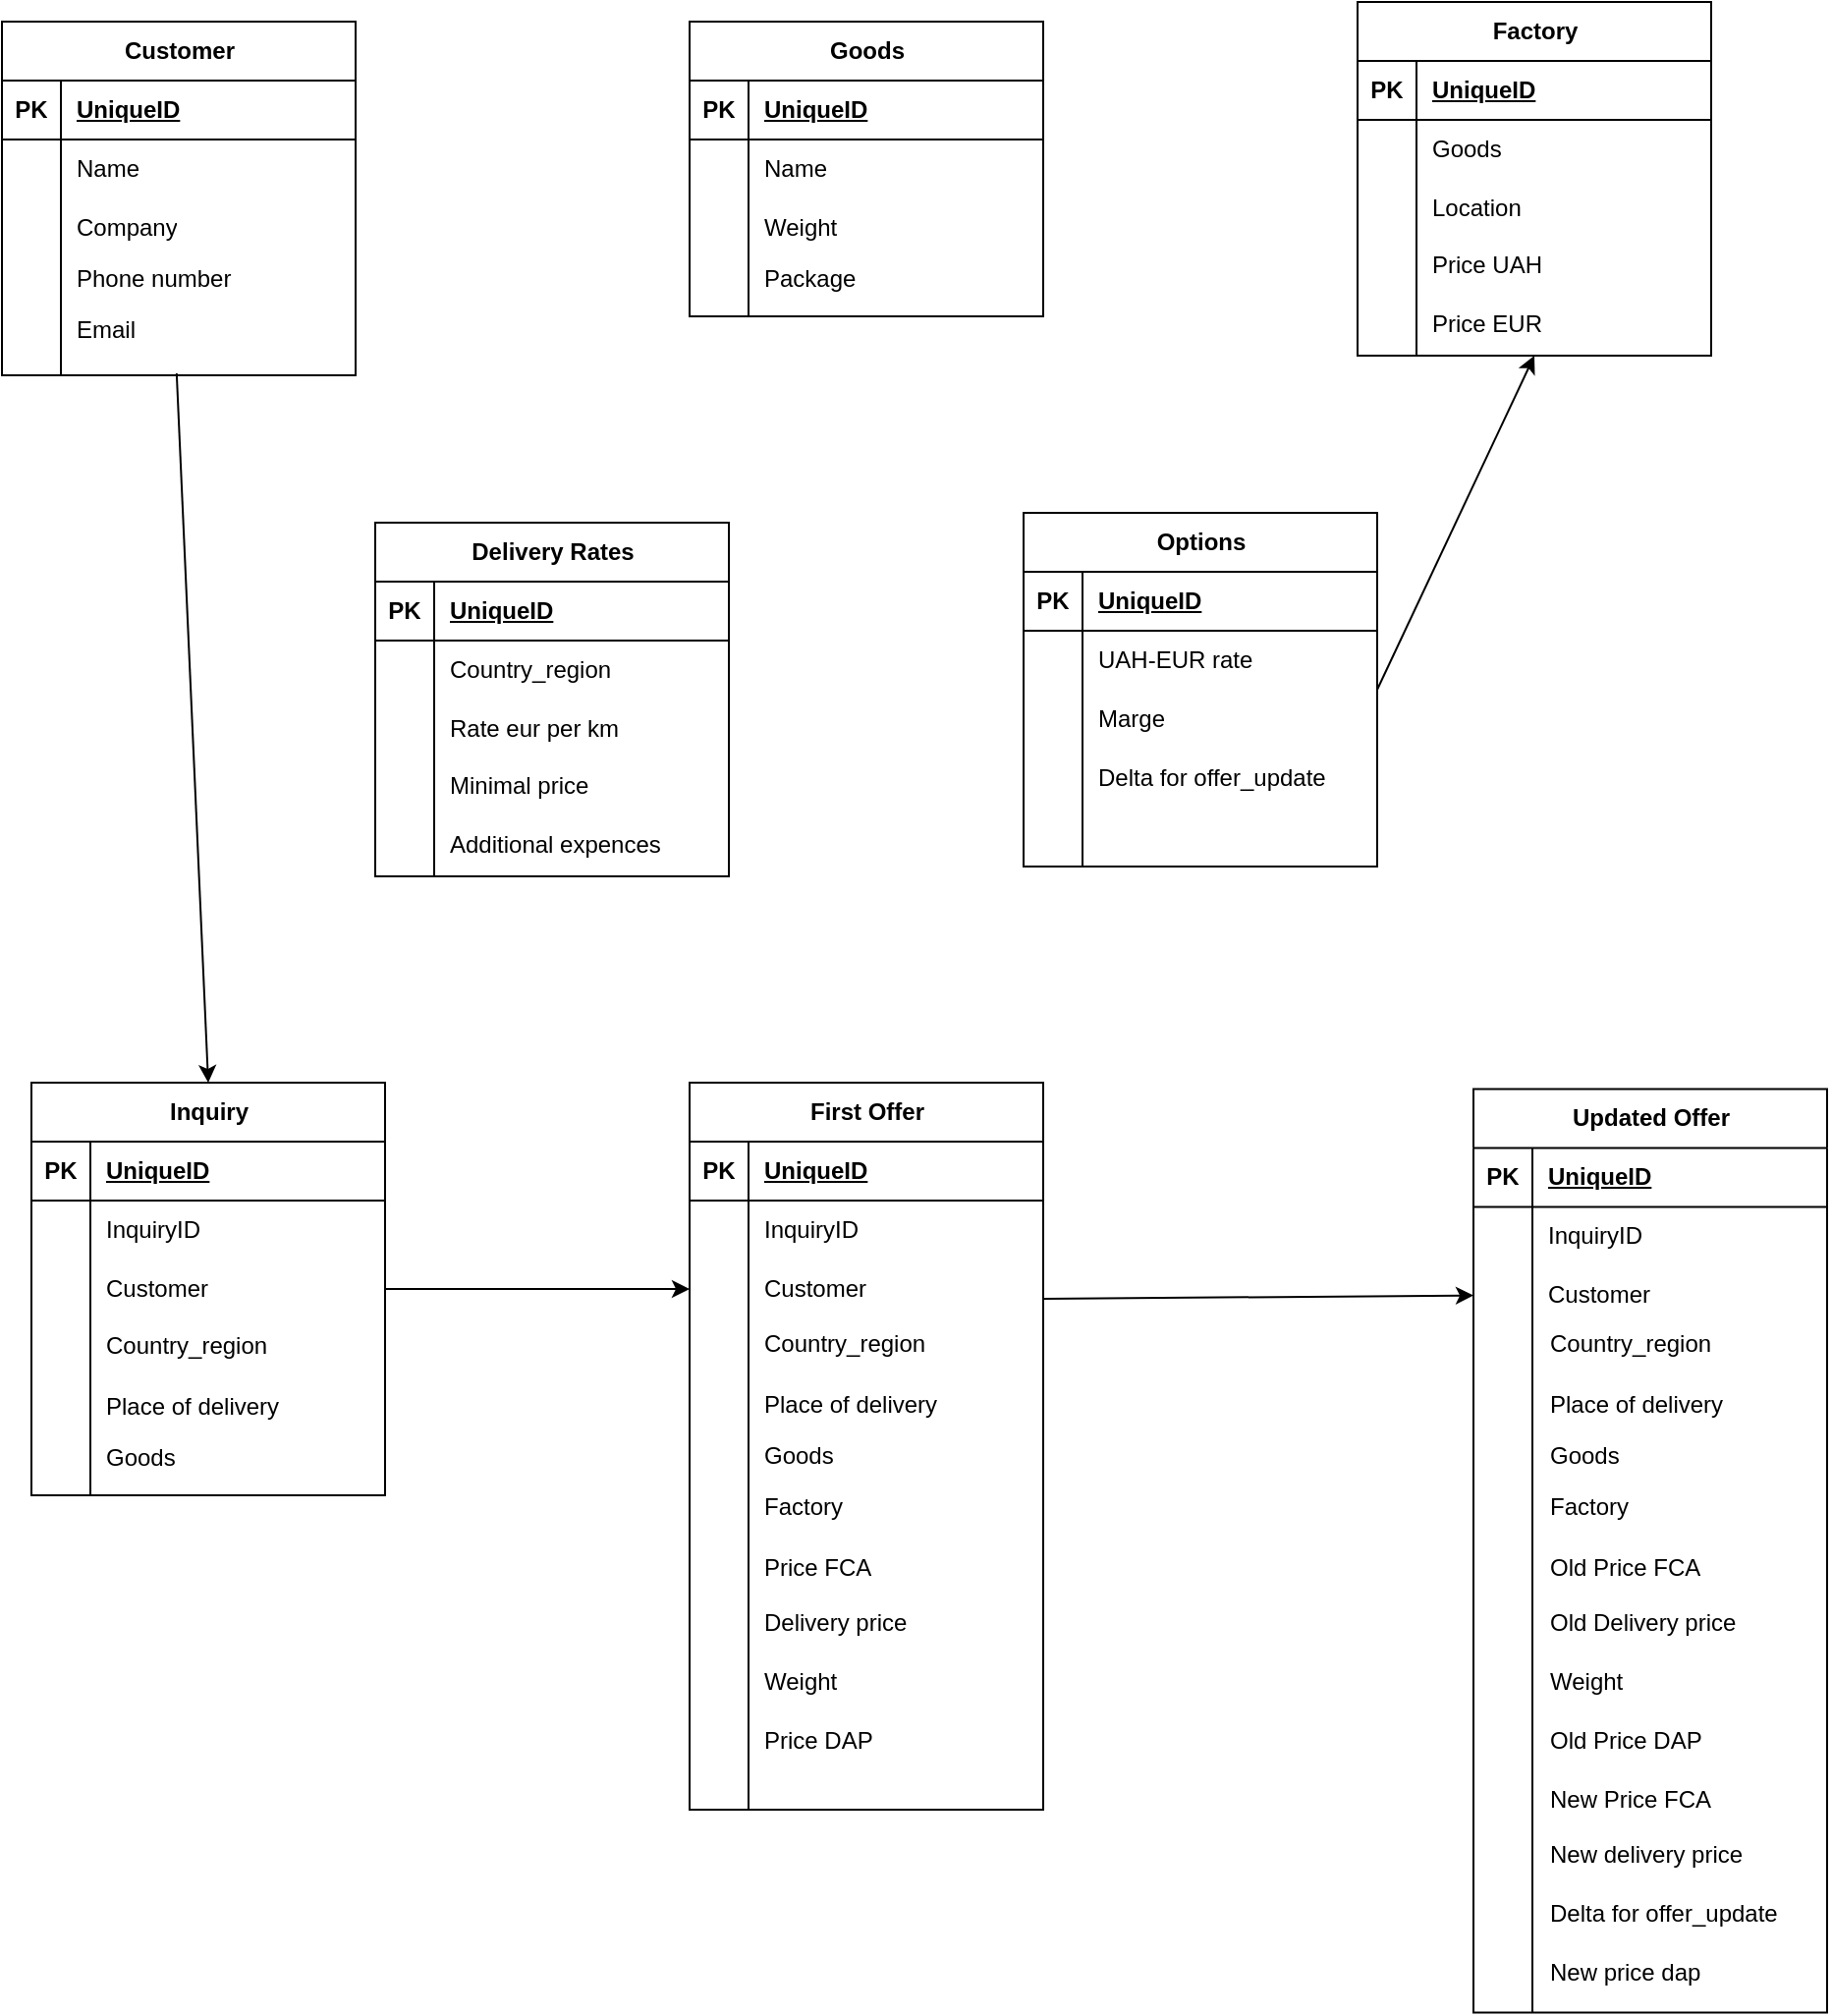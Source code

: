 <mxfile version="21.6.8" type="github">
  <diagram name="Страница — 1" id="VhEmYMvPJBQj8ZDaFz3N">
    <mxGraphModel dx="1434" dy="702" grid="1" gridSize="10" guides="1" tooltips="1" connect="1" arrows="1" fold="1" page="1" pageScale="1" pageWidth="1100" pageHeight="850" math="0" shadow="0">
      <root>
        <mxCell id="0" />
        <mxCell id="1" parent="0" />
        <mxCell id="EhdUJhu3_gVcrt-tqMVD-132" value="" style="group" vertex="1" connectable="0" parent="1">
          <mxGeometry x="750" y="60" width="180" height="180" as="geometry" />
        </mxCell>
        <mxCell id="EhdUJhu3_gVcrt-tqMVD-85" value="Factory" style="shape=table;startSize=30;container=1;collapsible=1;childLayout=tableLayout;fixedRows=1;rowLines=0;fontStyle=1;align=center;resizeLast=1;html=1;" vertex="1" parent="EhdUJhu3_gVcrt-tqMVD-132">
          <mxGeometry width="180" height="180" as="geometry" />
        </mxCell>
        <mxCell id="EhdUJhu3_gVcrt-tqMVD-86" value="" style="shape=tableRow;horizontal=0;startSize=0;swimlaneHead=0;swimlaneBody=0;fillColor=none;collapsible=0;dropTarget=0;points=[[0,0.5],[1,0.5]];portConstraint=eastwest;top=0;left=0;right=0;bottom=1;" vertex="1" parent="EhdUJhu3_gVcrt-tqMVD-85">
          <mxGeometry y="30" width="180" height="30" as="geometry" />
        </mxCell>
        <mxCell id="EhdUJhu3_gVcrt-tqMVD-87" value="PK" style="shape=partialRectangle;connectable=0;fillColor=none;top=0;left=0;bottom=0;right=0;fontStyle=1;overflow=hidden;whiteSpace=wrap;html=1;" vertex="1" parent="EhdUJhu3_gVcrt-tqMVD-86">
          <mxGeometry width="30" height="30" as="geometry">
            <mxRectangle width="30" height="30" as="alternateBounds" />
          </mxGeometry>
        </mxCell>
        <mxCell id="EhdUJhu3_gVcrt-tqMVD-88" value="UniqueID" style="shape=partialRectangle;connectable=0;fillColor=none;top=0;left=0;bottom=0;right=0;align=left;spacingLeft=6;fontStyle=5;overflow=hidden;whiteSpace=wrap;html=1;" vertex="1" parent="EhdUJhu3_gVcrt-tqMVD-86">
          <mxGeometry x="30" width="150" height="30" as="geometry">
            <mxRectangle width="150" height="30" as="alternateBounds" />
          </mxGeometry>
        </mxCell>
        <mxCell id="EhdUJhu3_gVcrt-tqMVD-89" value="" style="shape=tableRow;horizontal=0;startSize=0;swimlaneHead=0;swimlaneBody=0;fillColor=none;collapsible=0;dropTarget=0;points=[[0,0.5],[1,0.5]];portConstraint=eastwest;top=0;left=0;right=0;bottom=0;" vertex="1" parent="EhdUJhu3_gVcrt-tqMVD-85">
          <mxGeometry y="60" width="180" height="30" as="geometry" />
        </mxCell>
        <mxCell id="EhdUJhu3_gVcrt-tqMVD-90" value="" style="shape=partialRectangle;connectable=0;fillColor=none;top=0;left=0;bottom=0;right=0;editable=1;overflow=hidden;whiteSpace=wrap;html=1;" vertex="1" parent="EhdUJhu3_gVcrt-tqMVD-89">
          <mxGeometry width="30" height="30" as="geometry">
            <mxRectangle width="30" height="30" as="alternateBounds" />
          </mxGeometry>
        </mxCell>
        <mxCell id="EhdUJhu3_gVcrt-tqMVD-91" value="&lt;div&gt;Goods&lt;/div&gt;" style="shape=partialRectangle;connectable=0;fillColor=none;top=0;left=0;bottom=0;right=0;align=left;spacingLeft=6;overflow=hidden;whiteSpace=wrap;html=1;" vertex="1" parent="EhdUJhu3_gVcrt-tqMVD-89">
          <mxGeometry x="30" width="150" height="30" as="geometry">
            <mxRectangle width="150" height="30" as="alternateBounds" />
          </mxGeometry>
        </mxCell>
        <mxCell id="EhdUJhu3_gVcrt-tqMVD-92" value="" style="shape=tableRow;horizontal=0;startSize=0;swimlaneHead=0;swimlaneBody=0;fillColor=none;collapsible=0;dropTarget=0;points=[[0,0.5],[1,0.5]];portConstraint=eastwest;top=0;left=0;right=0;bottom=0;" vertex="1" parent="EhdUJhu3_gVcrt-tqMVD-85">
          <mxGeometry y="90" width="180" height="30" as="geometry" />
        </mxCell>
        <mxCell id="EhdUJhu3_gVcrt-tqMVD-93" value="" style="shape=partialRectangle;connectable=0;fillColor=none;top=0;left=0;bottom=0;right=0;editable=1;overflow=hidden;whiteSpace=wrap;html=1;" vertex="1" parent="EhdUJhu3_gVcrt-tqMVD-92">
          <mxGeometry width="30" height="30" as="geometry">
            <mxRectangle width="30" height="30" as="alternateBounds" />
          </mxGeometry>
        </mxCell>
        <mxCell id="EhdUJhu3_gVcrt-tqMVD-94" value="Location" style="shape=partialRectangle;connectable=0;fillColor=none;top=0;left=0;bottom=0;right=0;align=left;spacingLeft=6;overflow=hidden;whiteSpace=wrap;html=1;" vertex="1" parent="EhdUJhu3_gVcrt-tqMVD-92">
          <mxGeometry x="30" width="150" height="30" as="geometry">
            <mxRectangle width="150" height="30" as="alternateBounds" />
          </mxGeometry>
        </mxCell>
        <mxCell id="EhdUJhu3_gVcrt-tqMVD-95" value="" style="shape=tableRow;horizontal=0;startSize=0;swimlaneHead=0;swimlaneBody=0;fillColor=none;collapsible=0;dropTarget=0;points=[[0,0.5],[1,0.5]];portConstraint=eastwest;top=0;left=0;right=0;bottom=0;" vertex="1" parent="EhdUJhu3_gVcrt-tqMVD-85">
          <mxGeometry y="120" width="180" height="60" as="geometry" />
        </mxCell>
        <mxCell id="EhdUJhu3_gVcrt-tqMVD-96" value="" style="shape=partialRectangle;connectable=0;fillColor=none;top=0;left=0;bottom=0;right=0;editable=1;overflow=hidden;whiteSpace=wrap;html=1;" vertex="1" parent="EhdUJhu3_gVcrt-tqMVD-95">
          <mxGeometry width="30" height="60" as="geometry">
            <mxRectangle width="30" height="60" as="alternateBounds" />
          </mxGeometry>
        </mxCell>
        <mxCell id="EhdUJhu3_gVcrt-tqMVD-97" value="" style="shape=partialRectangle;connectable=0;fillColor=none;top=0;left=0;bottom=0;right=0;align=left;spacingLeft=6;overflow=hidden;whiteSpace=wrap;html=1;" vertex="1" parent="EhdUJhu3_gVcrt-tqMVD-95">
          <mxGeometry x="30" width="150" height="60" as="geometry">
            <mxRectangle width="150" height="60" as="alternateBounds" />
          </mxGeometry>
        </mxCell>
        <mxCell id="EhdUJhu3_gVcrt-tqMVD-98" value="Price UAH" style="shape=partialRectangle;connectable=0;fillColor=none;top=0;left=0;bottom=0;right=0;align=left;spacingLeft=6;overflow=hidden;whiteSpace=wrap;html=1;" vertex="1" parent="EhdUJhu3_gVcrt-tqMVD-132">
          <mxGeometry x="30" y="119" width="150" height="30" as="geometry">
            <mxRectangle width="150" height="30" as="alternateBounds" />
          </mxGeometry>
        </mxCell>
        <mxCell id="EhdUJhu3_gVcrt-tqMVD-99" value="Price EUR" style="shape=partialRectangle;connectable=0;fillColor=none;top=0;left=0;bottom=0;right=0;align=left;spacingLeft=6;overflow=hidden;whiteSpace=wrap;html=1;" vertex="1" parent="EhdUJhu3_gVcrt-tqMVD-132">
          <mxGeometry x="30" y="149" width="150" height="30" as="geometry">
            <mxRectangle width="150" height="30" as="alternateBounds" />
          </mxGeometry>
        </mxCell>
        <mxCell id="EhdUJhu3_gVcrt-tqMVD-133" value="" style="group" vertex="1" connectable="0" parent="1">
          <mxGeometry x="570" y="325" width="190" height="180" as="geometry" />
        </mxCell>
        <mxCell id="EhdUJhu3_gVcrt-tqMVD-343" value="" style="group" vertex="1" connectable="0" parent="EhdUJhu3_gVcrt-tqMVD-133">
          <mxGeometry x="10" y="-5" width="180" height="180" as="geometry" />
        </mxCell>
        <mxCell id="EhdUJhu3_gVcrt-tqMVD-259" value="Options" style="shape=table;startSize=30;container=1;collapsible=1;childLayout=tableLayout;fixedRows=1;rowLines=0;fontStyle=1;align=center;resizeLast=1;html=1;" vertex="1" parent="EhdUJhu3_gVcrt-tqMVD-343">
          <mxGeometry width="180" height="180" as="geometry" />
        </mxCell>
        <mxCell id="EhdUJhu3_gVcrt-tqMVD-260" value="" style="shape=tableRow;horizontal=0;startSize=0;swimlaneHead=0;swimlaneBody=0;fillColor=none;collapsible=0;dropTarget=0;points=[[0,0.5],[1,0.5]];portConstraint=eastwest;top=0;left=0;right=0;bottom=1;" vertex="1" parent="EhdUJhu3_gVcrt-tqMVD-259">
          <mxGeometry y="30" width="180" height="30" as="geometry" />
        </mxCell>
        <mxCell id="EhdUJhu3_gVcrt-tqMVD-261" value="PK" style="shape=partialRectangle;connectable=0;fillColor=none;top=0;left=0;bottom=0;right=0;fontStyle=1;overflow=hidden;whiteSpace=wrap;html=1;" vertex="1" parent="EhdUJhu3_gVcrt-tqMVD-260">
          <mxGeometry width="30" height="30" as="geometry">
            <mxRectangle width="30" height="30" as="alternateBounds" />
          </mxGeometry>
        </mxCell>
        <mxCell id="EhdUJhu3_gVcrt-tqMVD-262" value="UniqueID" style="shape=partialRectangle;connectable=0;fillColor=none;top=0;left=0;bottom=0;right=0;align=left;spacingLeft=6;fontStyle=5;overflow=hidden;whiteSpace=wrap;html=1;" vertex="1" parent="EhdUJhu3_gVcrt-tqMVD-260">
          <mxGeometry x="30" width="150" height="30" as="geometry">
            <mxRectangle width="150" height="30" as="alternateBounds" />
          </mxGeometry>
        </mxCell>
        <mxCell id="EhdUJhu3_gVcrt-tqMVD-263" value="" style="shape=tableRow;horizontal=0;startSize=0;swimlaneHead=0;swimlaneBody=0;fillColor=none;collapsible=0;dropTarget=0;points=[[0,0.5],[1,0.5]];portConstraint=eastwest;top=0;left=0;right=0;bottom=0;" vertex="1" parent="EhdUJhu3_gVcrt-tqMVD-259">
          <mxGeometry y="60" width="180" height="30" as="geometry" />
        </mxCell>
        <mxCell id="EhdUJhu3_gVcrt-tqMVD-264" value="" style="shape=partialRectangle;connectable=0;fillColor=none;top=0;left=0;bottom=0;right=0;editable=1;overflow=hidden;whiteSpace=wrap;html=1;" vertex="1" parent="EhdUJhu3_gVcrt-tqMVD-263">
          <mxGeometry width="30" height="30" as="geometry">
            <mxRectangle width="30" height="30" as="alternateBounds" />
          </mxGeometry>
        </mxCell>
        <mxCell id="EhdUJhu3_gVcrt-tqMVD-265" value="&lt;div&gt;UAH-EUR rate&lt;br&gt;&lt;/div&gt;" style="shape=partialRectangle;connectable=0;fillColor=none;top=0;left=0;bottom=0;right=0;align=left;spacingLeft=6;overflow=hidden;whiteSpace=wrap;html=1;" vertex="1" parent="EhdUJhu3_gVcrt-tqMVD-263">
          <mxGeometry x="30" width="150" height="30" as="geometry">
            <mxRectangle width="150" height="30" as="alternateBounds" />
          </mxGeometry>
        </mxCell>
        <mxCell id="EhdUJhu3_gVcrt-tqMVD-266" value="" style="shape=tableRow;horizontal=0;startSize=0;swimlaneHead=0;swimlaneBody=0;fillColor=none;collapsible=0;dropTarget=0;points=[[0,0.5],[1,0.5]];portConstraint=eastwest;top=0;left=0;right=0;bottom=0;" vertex="1" parent="EhdUJhu3_gVcrt-tqMVD-259">
          <mxGeometry y="90" width="180" height="30" as="geometry" />
        </mxCell>
        <mxCell id="EhdUJhu3_gVcrt-tqMVD-267" value="" style="shape=partialRectangle;connectable=0;fillColor=none;top=0;left=0;bottom=0;right=0;editable=1;overflow=hidden;whiteSpace=wrap;html=1;" vertex="1" parent="EhdUJhu3_gVcrt-tqMVD-266">
          <mxGeometry width="30" height="30" as="geometry">
            <mxRectangle width="30" height="30" as="alternateBounds" />
          </mxGeometry>
        </mxCell>
        <mxCell id="EhdUJhu3_gVcrt-tqMVD-268" value="Marge" style="shape=partialRectangle;connectable=0;fillColor=none;top=0;left=0;bottom=0;right=0;align=left;spacingLeft=6;overflow=hidden;whiteSpace=wrap;html=1;" vertex="1" parent="EhdUJhu3_gVcrt-tqMVD-266">
          <mxGeometry x="30" width="150" height="30" as="geometry">
            <mxRectangle width="150" height="30" as="alternateBounds" />
          </mxGeometry>
        </mxCell>
        <mxCell id="EhdUJhu3_gVcrt-tqMVD-269" value="" style="shape=tableRow;horizontal=0;startSize=0;swimlaneHead=0;swimlaneBody=0;fillColor=none;collapsible=0;dropTarget=0;points=[[0,0.5],[1,0.5]];portConstraint=eastwest;top=0;left=0;right=0;bottom=0;" vertex="1" parent="EhdUJhu3_gVcrt-tqMVD-259">
          <mxGeometry y="120" width="180" height="60" as="geometry" />
        </mxCell>
        <mxCell id="EhdUJhu3_gVcrt-tqMVD-270" value="" style="shape=partialRectangle;connectable=0;fillColor=none;top=0;left=0;bottom=0;right=0;editable=1;overflow=hidden;whiteSpace=wrap;html=1;" vertex="1" parent="EhdUJhu3_gVcrt-tqMVD-269">
          <mxGeometry width="30" height="60" as="geometry">
            <mxRectangle width="30" height="60" as="alternateBounds" />
          </mxGeometry>
        </mxCell>
        <mxCell id="EhdUJhu3_gVcrt-tqMVD-271" value="" style="shape=partialRectangle;connectable=0;fillColor=none;top=0;left=0;bottom=0;right=0;align=left;spacingLeft=6;overflow=hidden;whiteSpace=wrap;html=1;" vertex="1" parent="EhdUJhu3_gVcrt-tqMVD-269">
          <mxGeometry x="30" width="150" height="60" as="geometry">
            <mxRectangle width="150" height="60" as="alternateBounds" />
          </mxGeometry>
        </mxCell>
        <mxCell id="EhdUJhu3_gVcrt-tqMVD-272" value="Delta for offer_update" style="shape=partialRectangle;connectable=0;fillColor=none;top=0;left=0;bottom=0;right=0;align=left;spacingLeft=6;overflow=hidden;whiteSpace=wrap;html=1;" vertex="1" parent="EhdUJhu3_gVcrt-tqMVD-343">
          <mxGeometry x="30" y="120" width="150" height="30" as="geometry">
            <mxRectangle width="150" height="30" as="alternateBounds" />
          </mxGeometry>
        </mxCell>
        <mxCell id="EhdUJhu3_gVcrt-tqMVD-134" value="" style="group" vertex="1" connectable="0" parent="1">
          <mxGeometry x="60" y="70" width="180" height="180" as="geometry" />
        </mxCell>
        <mxCell id="EhdUJhu3_gVcrt-tqMVD-5" value="Customer" style="shape=table;startSize=30;container=1;collapsible=1;childLayout=tableLayout;fixedRows=1;rowLines=0;fontStyle=1;align=center;resizeLast=1;html=1;" vertex="1" parent="EhdUJhu3_gVcrt-tqMVD-134">
          <mxGeometry width="180" height="180" as="geometry" />
        </mxCell>
        <mxCell id="EhdUJhu3_gVcrt-tqMVD-6" value="" style="shape=tableRow;horizontal=0;startSize=0;swimlaneHead=0;swimlaneBody=0;fillColor=none;collapsible=0;dropTarget=0;points=[[0,0.5],[1,0.5]];portConstraint=eastwest;top=0;left=0;right=0;bottom=1;" vertex="1" parent="EhdUJhu3_gVcrt-tqMVD-5">
          <mxGeometry y="30" width="180" height="30" as="geometry" />
        </mxCell>
        <mxCell id="EhdUJhu3_gVcrt-tqMVD-7" value="PK" style="shape=partialRectangle;connectable=0;fillColor=none;top=0;left=0;bottom=0;right=0;fontStyle=1;overflow=hidden;whiteSpace=wrap;html=1;" vertex="1" parent="EhdUJhu3_gVcrt-tqMVD-6">
          <mxGeometry width="30" height="30" as="geometry">
            <mxRectangle width="30" height="30" as="alternateBounds" />
          </mxGeometry>
        </mxCell>
        <mxCell id="EhdUJhu3_gVcrt-tqMVD-8" value="UniqueID" style="shape=partialRectangle;connectable=0;fillColor=none;top=0;left=0;bottom=0;right=0;align=left;spacingLeft=6;fontStyle=5;overflow=hidden;whiteSpace=wrap;html=1;" vertex="1" parent="EhdUJhu3_gVcrt-tqMVD-6">
          <mxGeometry x="30" width="150" height="30" as="geometry">
            <mxRectangle width="150" height="30" as="alternateBounds" />
          </mxGeometry>
        </mxCell>
        <mxCell id="EhdUJhu3_gVcrt-tqMVD-9" value="" style="shape=tableRow;horizontal=0;startSize=0;swimlaneHead=0;swimlaneBody=0;fillColor=none;collapsible=0;dropTarget=0;points=[[0,0.5],[1,0.5]];portConstraint=eastwest;top=0;left=0;right=0;bottom=0;" vertex="1" parent="EhdUJhu3_gVcrt-tqMVD-5">
          <mxGeometry y="60" width="180" height="30" as="geometry" />
        </mxCell>
        <mxCell id="EhdUJhu3_gVcrt-tqMVD-10" value="" style="shape=partialRectangle;connectable=0;fillColor=none;top=0;left=0;bottom=0;right=0;editable=1;overflow=hidden;whiteSpace=wrap;html=1;" vertex="1" parent="EhdUJhu3_gVcrt-tqMVD-9">
          <mxGeometry width="30" height="30" as="geometry">
            <mxRectangle width="30" height="30" as="alternateBounds" />
          </mxGeometry>
        </mxCell>
        <mxCell id="EhdUJhu3_gVcrt-tqMVD-11" value="Name" style="shape=partialRectangle;connectable=0;fillColor=none;top=0;left=0;bottom=0;right=0;align=left;spacingLeft=6;overflow=hidden;whiteSpace=wrap;html=1;" vertex="1" parent="EhdUJhu3_gVcrt-tqMVD-9">
          <mxGeometry x="30" width="150" height="30" as="geometry">
            <mxRectangle width="150" height="30" as="alternateBounds" />
          </mxGeometry>
        </mxCell>
        <mxCell id="EhdUJhu3_gVcrt-tqMVD-12" value="" style="shape=tableRow;horizontal=0;startSize=0;swimlaneHead=0;swimlaneBody=0;fillColor=none;collapsible=0;dropTarget=0;points=[[0,0.5],[1,0.5]];portConstraint=eastwest;top=0;left=0;right=0;bottom=0;" vertex="1" parent="EhdUJhu3_gVcrt-tqMVD-5">
          <mxGeometry y="90" width="180" height="30" as="geometry" />
        </mxCell>
        <mxCell id="EhdUJhu3_gVcrt-tqMVD-13" value="" style="shape=partialRectangle;connectable=0;fillColor=none;top=0;left=0;bottom=0;right=0;editable=1;overflow=hidden;whiteSpace=wrap;html=1;" vertex="1" parent="EhdUJhu3_gVcrt-tqMVD-12">
          <mxGeometry width="30" height="30" as="geometry">
            <mxRectangle width="30" height="30" as="alternateBounds" />
          </mxGeometry>
        </mxCell>
        <mxCell id="EhdUJhu3_gVcrt-tqMVD-14" value="&lt;div&gt;Company&lt;/div&gt;" style="shape=partialRectangle;connectable=0;fillColor=none;top=0;left=0;bottom=0;right=0;align=left;spacingLeft=6;overflow=hidden;whiteSpace=wrap;html=1;" vertex="1" parent="EhdUJhu3_gVcrt-tqMVD-12">
          <mxGeometry x="30" width="150" height="30" as="geometry">
            <mxRectangle width="150" height="30" as="alternateBounds" />
          </mxGeometry>
        </mxCell>
        <mxCell id="EhdUJhu3_gVcrt-tqMVD-15" value="" style="shape=tableRow;horizontal=0;startSize=0;swimlaneHead=0;swimlaneBody=0;fillColor=none;collapsible=0;dropTarget=0;points=[[0,0.5],[1,0.5]];portConstraint=eastwest;top=0;left=0;right=0;bottom=0;" vertex="1" parent="EhdUJhu3_gVcrt-tqMVD-5">
          <mxGeometry y="120" width="180" height="60" as="geometry" />
        </mxCell>
        <mxCell id="EhdUJhu3_gVcrt-tqMVD-16" value="" style="shape=partialRectangle;connectable=0;fillColor=none;top=0;left=0;bottom=0;right=0;editable=1;overflow=hidden;whiteSpace=wrap;html=1;" vertex="1" parent="EhdUJhu3_gVcrt-tqMVD-15">
          <mxGeometry width="30" height="60" as="geometry">
            <mxRectangle width="30" height="60" as="alternateBounds" />
          </mxGeometry>
        </mxCell>
        <mxCell id="EhdUJhu3_gVcrt-tqMVD-17" value="" style="shape=partialRectangle;connectable=0;fillColor=none;top=0;left=0;bottom=0;right=0;align=left;spacingLeft=6;overflow=hidden;whiteSpace=wrap;html=1;" vertex="1" parent="EhdUJhu3_gVcrt-tqMVD-15">
          <mxGeometry x="30" width="150" height="60" as="geometry">
            <mxRectangle width="150" height="60" as="alternateBounds" />
          </mxGeometry>
        </mxCell>
        <mxCell id="EhdUJhu3_gVcrt-tqMVD-19" value="Phone number" style="shape=partialRectangle;connectable=0;fillColor=none;top=0;left=0;bottom=0;right=0;align=left;spacingLeft=6;overflow=hidden;whiteSpace=wrap;html=1;" vertex="1" parent="EhdUJhu3_gVcrt-tqMVD-134">
          <mxGeometry x="30" y="116" width="150" height="30" as="geometry">
            <mxRectangle width="150" height="30" as="alternateBounds" />
          </mxGeometry>
        </mxCell>
        <mxCell id="EhdUJhu3_gVcrt-tqMVD-20" value="&lt;div&gt;Email&lt;/div&gt;&lt;div&gt;&lt;br&gt;&lt;/div&gt;" style="shape=partialRectangle;connectable=0;fillColor=none;top=0;left=0;bottom=0;right=0;align=left;spacingLeft=6;overflow=hidden;whiteSpace=wrap;html=1;" vertex="1" parent="EhdUJhu3_gVcrt-tqMVD-134">
          <mxGeometry x="30" y="147" width="150" height="30" as="geometry">
            <mxRectangle width="150" height="30" as="alternateBounds" />
          </mxGeometry>
        </mxCell>
        <mxCell id="EhdUJhu3_gVcrt-tqMVD-139" value="" style="group" vertex="1" connectable="0" parent="1">
          <mxGeometry x="75" y="610" width="180" height="230" as="geometry" />
        </mxCell>
        <mxCell id="EhdUJhu3_gVcrt-tqMVD-156" value="" style="group" vertex="1" connectable="0" parent="EhdUJhu3_gVcrt-tqMVD-139">
          <mxGeometry width="180" height="211" as="geometry" />
        </mxCell>
        <mxCell id="EhdUJhu3_gVcrt-tqMVD-140" value="Inquiry" style="shape=table;startSize=30;container=1;collapsible=1;childLayout=tableLayout;fixedRows=1;rowLines=0;fontStyle=1;align=center;resizeLast=1;html=1;" vertex="1" parent="EhdUJhu3_gVcrt-tqMVD-156">
          <mxGeometry width="180" height="210" as="geometry" />
        </mxCell>
        <mxCell id="EhdUJhu3_gVcrt-tqMVD-141" value="" style="shape=tableRow;horizontal=0;startSize=0;swimlaneHead=0;swimlaneBody=0;fillColor=none;collapsible=0;dropTarget=0;points=[[0,0.5],[1,0.5]];portConstraint=eastwest;top=0;left=0;right=0;bottom=1;" vertex="1" parent="EhdUJhu3_gVcrt-tqMVD-140">
          <mxGeometry y="30" width="180" height="30" as="geometry" />
        </mxCell>
        <mxCell id="EhdUJhu3_gVcrt-tqMVD-142" value="PK" style="shape=partialRectangle;connectable=0;fillColor=none;top=0;left=0;bottom=0;right=0;fontStyle=1;overflow=hidden;whiteSpace=wrap;html=1;" vertex="1" parent="EhdUJhu3_gVcrt-tqMVD-141">
          <mxGeometry width="30" height="30" as="geometry">
            <mxRectangle width="30" height="30" as="alternateBounds" />
          </mxGeometry>
        </mxCell>
        <mxCell id="EhdUJhu3_gVcrt-tqMVD-143" value="UniqueID" style="shape=partialRectangle;connectable=0;fillColor=none;top=0;left=0;bottom=0;right=0;align=left;spacingLeft=6;fontStyle=5;overflow=hidden;whiteSpace=wrap;html=1;" vertex="1" parent="EhdUJhu3_gVcrt-tqMVD-141">
          <mxGeometry x="30" width="150" height="30" as="geometry">
            <mxRectangle width="150" height="30" as="alternateBounds" />
          </mxGeometry>
        </mxCell>
        <mxCell id="EhdUJhu3_gVcrt-tqMVD-144" value="" style="shape=tableRow;horizontal=0;startSize=0;swimlaneHead=0;swimlaneBody=0;fillColor=none;collapsible=0;dropTarget=0;points=[[0,0.5],[1,0.5]];portConstraint=eastwest;top=0;left=0;right=0;bottom=0;" vertex="1" parent="EhdUJhu3_gVcrt-tqMVD-140">
          <mxGeometry y="60" width="180" height="30" as="geometry" />
        </mxCell>
        <mxCell id="EhdUJhu3_gVcrt-tqMVD-145" value="" style="shape=partialRectangle;connectable=0;fillColor=none;top=0;left=0;bottom=0;right=0;editable=1;overflow=hidden;whiteSpace=wrap;html=1;" vertex="1" parent="EhdUJhu3_gVcrt-tqMVD-144">
          <mxGeometry width="30" height="30" as="geometry">
            <mxRectangle width="30" height="30" as="alternateBounds" />
          </mxGeometry>
        </mxCell>
        <mxCell id="EhdUJhu3_gVcrt-tqMVD-146" value="InquiryID" style="shape=partialRectangle;connectable=0;fillColor=none;top=0;left=0;bottom=0;right=0;align=left;spacingLeft=6;overflow=hidden;whiteSpace=wrap;html=1;" vertex="1" parent="EhdUJhu3_gVcrt-tqMVD-144">
          <mxGeometry x="30" width="150" height="30" as="geometry">
            <mxRectangle width="150" height="30" as="alternateBounds" />
          </mxGeometry>
        </mxCell>
        <mxCell id="EhdUJhu3_gVcrt-tqMVD-147" value="" style="shape=tableRow;horizontal=0;startSize=0;swimlaneHead=0;swimlaneBody=0;fillColor=none;collapsible=0;dropTarget=0;points=[[0,0.5],[1,0.5]];portConstraint=eastwest;top=0;left=0;right=0;bottom=0;" vertex="1" parent="EhdUJhu3_gVcrt-tqMVD-140">
          <mxGeometry y="90" width="180" height="30" as="geometry" />
        </mxCell>
        <mxCell id="EhdUJhu3_gVcrt-tqMVD-148" value="" style="shape=partialRectangle;connectable=0;fillColor=none;top=0;left=0;bottom=0;right=0;editable=1;overflow=hidden;whiteSpace=wrap;html=1;" vertex="1" parent="EhdUJhu3_gVcrt-tqMVD-147">
          <mxGeometry width="30" height="30" as="geometry">
            <mxRectangle width="30" height="30" as="alternateBounds" />
          </mxGeometry>
        </mxCell>
        <mxCell id="EhdUJhu3_gVcrt-tqMVD-149" value="Customer" style="shape=partialRectangle;connectable=0;fillColor=none;top=0;left=0;bottom=0;right=0;align=left;spacingLeft=6;overflow=hidden;whiteSpace=wrap;html=1;" vertex="1" parent="EhdUJhu3_gVcrt-tqMVD-147">
          <mxGeometry x="30" width="150" height="30" as="geometry">
            <mxRectangle width="150" height="30" as="alternateBounds" />
          </mxGeometry>
        </mxCell>
        <mxCell id="EhdUJhu3_gVcrt-tqMVD-150" value="" style="shape=tableRow;horizontal=0;startSize=0;swimlaneHead=0;swimlaneBody=0;fillColor=none;collapsible=0;dropTarget=0;points=[[0,0.5],[1,0.5]];portConstraint=eastwest;top=0;left=0;right=0;bottom=0;" vertex="1" parent="EhdUJhu3_gVcrt-tqMVD-140">
          <mxGeometry y="120" width="180" height="90" as="geometry" />
        </mxCell>
        <mxCell id="EhdUJhu3_gVcrt-tqMVD-151" value="" style="shape=partialRectangle;connectable=0;fillColor=none;top=0;left=0;bottom=0;right=0;editable=1;overflow=hidden;whiteSpace=wrap;html=1;" vertex="1" parent="EhdUJhu3_gVcrt-tqMVD-150">
          <mxGeometry width="30" height="90" as="geometry">
            <mxRectangle width="30" height="90" as="alternateBounds" />
          </mxGeometry>
        </mxCell>
        <mxCell id="EhdUJhu3_gVcrt-tqMVD-152" value="" style="shape=partialRectangle;connectable=0;fillColor=none;top=0;left=0;bottom=0;right=0;align=left;spacingLeft=6;overflow=hidden;whiteSpace=wrap;html=1;" vertex="1" parent="EhdUJhu3_gVcrt-tqMVD-150">
          <mxGeometry x="30" width="150" height="90" as="geometry">
            <mxRectangle width="150" height="90" as="alternateBounds" />
          </mxGeometry>
        </mxCell>
        <mxCell id="EhdUJhu3_gVcrt-tqMVD-153" value="Country_region" style="shape=partialRectangle;connectable=0;fillColor=none;top=0;left=0;bottom=0;right=0;align=left;spacingLeft=6;overflow=hidden;whiteSpace=wrap;html=1;" vertex="1" parent="EhdUJhu3_gVcrt-tqMVD-156">
          <mxGeometry x="30" y="119" width="150" height="30" as="geometry">
            <mxRectangle width="150" height="30" as="alternateBounds" />
          </mxGeometry>
        </mxCell>
        <mxCell id="EhdUJhu3_gVcrt-tqMVD-154" value="&lt;div&gt;Place of delivery&lt;/div&gt;" style="shape=partialRectangle;connectable=0;fillColor=none;top=0;left=0;bottom=0;right=0;align=left;spacingLeft=6;overflow=hidden;whiteSpace=wrap;html=1;" vertex="1" parent="EhdUJhu3_gVcrt-tqMVD-156">
          <mxGeometry x="30" y="149" width="150" height="31" as="geometry">
            <mxRectangle width="150" height="30" as="alternateBounds" />
          </mxGeometry>
        </mxCell>
        <mxCell id="EhdUJhu3_gVcrt-tqMVD-155" value="Goods" style="shape=partialRectangle;connectable=0;fillColor=none;top=0;left=0;bottom=0;right=0;align=left;spacingLeft=6;overflow=hidden;whiteSpace=wrap;html=1;" vertex="1" parent="EhdUJhu3_gVcrt-tqMVD-156">
          <mxGeometry x="30" y="170" width="150" height="41" as="geometry">
            <mxRectangle width="150" height="30" as="alternateBounds" />
          </mxGeometry>
        </mxCell>
        <mxCell id="EhdUJhu3_gVcrt-tqMVD-158" value="" style="group" vertex="1" connectable="0" parent="1">
          <mxGeometry x="410" y="610" width="180" height="370" as="geometry" />
        </mxCell>
        <mxCell id="EhdUJhu3_gVcrt-tqMVD-174" value="Goods" style="shape=partialRectangle;connectable=0;fillColor=none;top=0;left=0;bottom=0;right=0;align=left;spacingLeft=6;overflow=hidden;whiteSpace=wrap;html=1;" vertex="1" parent="EhdUJhu3_gVcrt-tqMVD-158">
          <mxGeometry x="30" y="169.19" width="150" height="40.81" as="geometry">
            <mxRectangle width="150" height="30" as="alternateBounds" />
          </mxGeometry>
        </mxCell>
        <mxCell id="EhdUJhu3_gVcrt-tqMVD-175" value="" style="group" vertex="1" connectable="0" parent="EhdUJhu3_gVcrt-tqMVD-158">
          <mxGeometry width="180" height="370" as="geometry" />
        </mxCell>
        <mxCell id="EhdUJhu3_gVcrt-tqMVD-172" value="Country_region" style="shape=partialRectangle;connectable=0;fillColor=none;top=0;left=0;bottom=0;right=0;align=left;spacingLeft=6;overflow=hidden;whiteSpace=wrap;html=1;" vertex="1" parent="EhdUJhu3_gVcrt-tqMVD-175">
          <mxGeometry x="30" y="118.436" width="150" height="29.858" as="geometry">
            <mxRectangle width="150" height="30" as="alternateBounds" />
          </mxGeometry>
        </mxCell>
        <mxCell id="EhdUJhu3_gVcrt-tqMVD-173" value="&lt;div&gt;Place of delivery&lt;/div&gt;" style="shape=partialRectangle;connectable=0;fillColor=none;top=0;left=0;bottom=0;right=0;align=left;spacingLeft=6;overflow=hidden;whiteSpace=wrap;html=1;" vertex="1" parent="EhdUJhu3_gVcrt-tqMVD-175">
          <mxGeometry x="30" y="148.294" width="150" height="30.853" as="geometry">
            <mxRectangle width="150" height="30" as="alternateBounds" />
          </mxGeometry>
        </mxCell>
        <mxCell id="EhdUJhu3_gVcrt-tqMVD-258" value="" style="group" vertex="1" connectable="0" parent="EhdUJhu3_gVcrt-tqMVD-175">
          <mxGeometry width="180" height="370" as="geometry" />
        </mxCell>
        <mxCell id="EhdUJhu3_gVcrt-tqMVD-159" value="&lt;div&gt;First Offer&lt;/div&gt;" style="shape=table;startSize=30;container=1;collapsible=1;childLayout=tableLayout;fixedRows=1;rowLines=0;fontStyle=1;align=center;resizeLast=1;html=1;" vertex="1" parent="EhdUJhu3_gVcrt-tqMVD-258">
          <mxGeometry width="180" height="370" as="geometry" />
        </mxCell>
        <mxCell id="EhdUJhu3_gVcrt-tqMVD-160" value="" style="shape=tableRow;horizontal=0;startSize=0;swimlaneHead=0;swimlaneBody=0;fillColor=none;collapsible=0;dropTarget=0;points=[[0,0.5],[1,0.5]];portConstraint=eastwest;top=0;left=0;right=0;bottom=1;" vertex="1" parent="EhdUJhu3_gVcrt-tqMVD-159">
          <mxGeometry y="30" width="180" height="30" as="geometry" />
        </mxCell>
        <mxCell id="EhdUJhu3_gVcrt-tqMVD-161" value="PK" style="shape=partialRectangle;connectable=0;fillColor=none;top=0;left=0;bottom=0;right=0;fontStyle=1;overflow=hidden;whiteSpace=wrap;html=1;" vertex="1" parent="EhdUJhu3_gVcrt-tqMVD-160">
          <mxGeometry width="30" height="30" as="geometry">
            <mxRectangle width="30" height="30" as="alternateBounds" />
          </mxGeometry>
        </mxCell>
        <mxCell id="EhdUJhu3_gVcrt-tqMVD-162" value="UniqueID" style="shape=partialRectangle;connectable=0;fillColor=none;top=0;left=0;bottom=0;right=0;align=left;spacingLeft=6;fontStyle=5;overflow=hidden;whiteSpace=wrap;html=1;" vertex="1" parent="EhdUJhu3_gVcrt-tqMVD-160">
          <mxGeometry x="30" width="150" height="30" as="geometry">
            <mxRectangle width="150" height="30" as="alternateBounds" />
          </mxGeometry>
        </mxCell>
        <mxCell id="EhdUJhu3_gVcrt-tqMVD-163" value="" style="shape=tableRow;horizontal=0;startSize=0;swimlaneHead=0;swimlaneBody=0;fillColor=none;collapsible=0;dropTarget=0;points=[[0,0.5],[1,0.5]];portConstraint=eastwest;top=0;left=0;right=0;bottom=0;" vertex="1" parent="EhdUJhu3_gVcrt-tqMVD-159">
          <mxGeometry y="60" width="180" height="30" as="geometry" />
        </mxCell>
        <mxCell id="EhdUJhu3_gVcrt-tqMVD-164" value="" style="shape=partialRectangle;connectable=0;fillColor=none;top=0;left=0;bottom=0;right=0;editable=1;overflow=hidden;whiteSpace=wrap;html=1;" vertex="1" parent="EhdUJhu3_gVcrt-tqMVD-163">
          <mxGeometry width="30" height="30" as="geometry">
            <mxRectangle width="30" height="30" as="alternateBounds" />
          </mxGeometry>
        </mxCell>
        <mxCell id="EhdUJhu3_gVcrt-tqMVD-165" value="&lt;div&gt;InquiryID&lt;/div&gt;" style="shape=partialRectangle;connectable=0;fillColor=none;top=0;left=0;bottom=0;right=0;align=left;spacingLeft=6;overflow=hidden;whiteSpace=wrap;html=1;" vertex="1" parent="EhdUJhu3_gVcrt-tqMVD-163">
          <mxGeometry x="30" width="150" height="30" as="geometry">
            <mxRectangle width="150" height="30" as="alternateBounds" />
          </mxGeometry>
        </mxCell>
        <mxCell id="EhdUJhu3_gVcrt-tqMVD-166" value="" style="shape=tableRow;horizontal=0;startSize=0;swimlaneHead=0;swimlaneBody=0;fillColor=none;collapsible=0;dropTarget=0;points=[[0,0.5],[1,0.5]];portConstraint=eastwest;top=0;left=0;right=0;bottom=0;" vertex="1" parent="EhdUJhu3_gVcrt-tqMVD-159">
          <mxGeometry y="90" width="180" height="30" as="geometry" />
        </mxCell>
        <mxCell id="EhdUJhu3_gVcrt-tqMVD-167" value="" style="shape=partialRectangle;connectable=0;fillColor=none;top=0;left=0;bottom=0;right=0;editable=1;overflow=hidden;whiteSpace=wrap;html=1;" vertex="1" parent="EhdUJhu3_gVcrt-tqMVD-166">
          <mxGeometry width="30" height="30" as="geometry">
            <mxRectangle width="30" height="30" as="alternateBounds" />
          </mxGeometry>
        </mxCell>
        <mxCell id="EhdUJhu3_gVcrt-tqMVD-168" value="Customer" style="shape=partialRectangle;connectable=0;fillColor=none;top=0;left=0;bottom=0;right=0;align=left;spacingLeft=6;overflow=hidden;whiteSpace=wrap;html=1;" vertex="1" parent="EhdUJhu3_gVcrt-tqMVD-166">
          <mxGeometry x="30" width="150" height="30" as="geometry">
            <mxRectangle width="150" height="30" as="alternateBounds" />
          </mxGeometry>
        </mxCell>
        <mxCell id="EhdUJhu3_gVcrt-tqMVD-169" value="" style="shape=tableRow;horizontal=0;startSize=0;swimlaneHead=0;swimlaneBody=0;fillColor=none;collapsible=0;dropTarget=0;points=[[0,0.5],[1,0.5]];portConstraint=eastwest;top=0;left=0;right=0;bottom=0;" vertex="1" parent="EhdUJhu3_gVcrt-tqMVD-159">
          <mxGeometry y="120" width="180" height="250" as="geometry" />
        </mxCell>
        <mxCell id="EhdUJhu3_gVcrt-tqMVD-170" value="" style="shape=partialRectangle;connectable=0;fillColor=none;top=0;left=0;bottom=0;right=0;editable=1;overflow=hidden;whiteSpace=wrap;html=1;" vertex="1" parent="EhdUJhu3_gVcrt-tqMVD-169">
          <mxGeometry width="30" height="250" as="geometry">
            <mxRectangle width="30" height="250" as="alternateBounds" />
          </mxGeometry>
        </mxCell>
        <mxCell id="EhdUJhu3_gVcrt-tqMVD-171" value="" style="shape=partialRectangle;connectable=0;fillColor=none;top=0;left=0;bottom=0;right=0;align=left;spacingLeft=6;overflow=hidden;whiteSpace=wrap;html=1;" vertex="1" parent="EhdUJhu3_gVcrt-tqMVD-169">
          <mxGeometry x="30" width="150" height="250" as="geometry">
            <mxRectangle width="150" height="250" as="alternateBounds" />
          </mxGeometry>
        </mxCell>
        <mxCell id="EhdUJhu3_gVcrt-tqMVD-221" value="Factory" style="shape=partialRectangle;connectable=0;fillColor=none;top=0;left=0;bottom=0;right=0;align=left;spacingLeft=6;overflow=hidden;whiteSpace=wrap;html=1;" vertex="1" parent="EhdUJhu3_gVcrt-tqMVD-258">
          <mxGeometry x="30" y="200.996" width="150" height="29.858" as="geometry">
            <mxRectangle width="150" height="30" as="alternateBounds" />
          </mxGeometry>
        </mxCell>
        <mxCell id="EhdUJhu3_gVcrt-tqMVD-222" value="Price FCA" style="shape=partialRectangle;connectable=0;fillColor=none;top=0;left=0;bottom=0;right=0;align=left;spacingLeft=6;overflow=hidden;whiteSpace=wrap;html=1;" vertex="1" parent="EhdUJhu3_gVcrt-tqMVD-258">
          <mxGeometry x="30" y="231.854" width="150" height="30.853" as="geometry">
            <mxRectangle width="150" height="30" as="alternateBounds" />
          </mxGeometry>
        </mxCell>
        <mxCell id="EhdUJhu3_gVcrt-tqMVD-255" value="&lt;div&gt;Delivery price&lt;br&gt;&lt;/div&gt;" style="shape=partialRectangle;connectable=0;fillColor=none;top=0;left=0;bottom=0;right=0;align=left;spacingLeft=6;overflow=hidden;whiteSpace=wrap;html=1;" vertex="1" parent="EhdUJhu3_gVcrt-tqMVD-258">
          <mxGeometry x="30" y="260" width="150" height="30" as="geometry">
            <mxRectangle width="150" height="30" as="alternateBounds" />
          </mxGeometry>
        </mxCell>
        <mxCell id="EhdUJhu3_gVcrt-tqMVD-256" value="Weight" style="shape=partialRectangle;connectable=0;fillColor=none;top=0;left=0;bottom=0;right=0;align=left;spacingLeft=6;overflow=hidden;whiteSpace=wrap;html=1;" vertex="1" parent="EhdUJhu3_gVcrt-tqMVD-258">
          <mxGeometry x="30" y="290" width="150" height="30" as="geometry">
            <mxRectangle width="150" height="30" as="alternateBounds" />
          </mxGeometry>
        </mxCell>
        <mxCell id="EhdUJhu3_gVcrt-tqMVD-257" value="Price DAP" style="shape=partialRectangle;connectable=0;fillColor=none;top=0;left=0;bottom=0;right=0;align=left;spacingLeft=6;overflow=hidden;whiteSpace=wrap;html=1;" vertex="1" parent="EhdUJhu3_gVcrt-tqMVD-258">
          <mxGeometry x="30" y="320" width="150" height="30" as="geometry">
            <mxRectangle width="150" height="30" as="alternateBounds" />
          </mxGeometry>
        </mxCell>
        <mxCell id="EhdUJhu3_gVcrt-tqMVD-315" value="" style="group" vertex="1" connectable="0" parent="1">
          <mxGeometry x="810" y="610" width="180" height="473.28" as="geometry" />
        </mxCell>
        <mxCell id="EhdUJhu3_gVcrt-tqMVD-316" value="Goods" style="shape=partialRectangle;connectable=0;fillColor=none;top=0;left=0;bottom=0;right=0;align=left;spacingLeft=6;overflow=hidden;whiteSpace=wrap;html=1;" vertex="1" parent="EhdUJhu3_gVcrt-tqMVD-315">
          <mxGeometry x="30" y="169.19" width="150" height="40.81" as="geometry">
            <mxRectangle width="150" height="30" as="alternateBounds" />
          </mxGeometry>
        </mxCell>
        <mxCell id="EhdUJhu3_gVcrt-tqMVD-317" value="" style="group" vertex="1" connectable="0" parent="EhdUJhu3_gVcrt-tqMVD-315">
          <mxGeometry width="180" height="473.28" as="geometry" />
        </mxCell>
        <mxCell id="EhdUJhu3_gVcrt-tqMVD-318" value="Country_region" style="shape=partialRectangle;connectable=0;fillColor=none;top=0;left=0;bottom=0;right=0;align=left;spacingLeft=6;overflow=hidden;whiteSpace=wrap;html=1;" vertex="1" parent="EhdUJhu3_gVcrt-tqMVD-317">
          <mxGeometry x="30" y="118.436" width="150" height="29.858" as="geometry">
            <mxRectangle width="150" height="30" as="alternateBounds" />
          </mxGeometry>
        </mxCell>
        <mxCell id="EhdUJhu3_gVcrt-tqMVD-319" value="&lt;div&gt;Place of delivery&lt;/div&gt;" style="shape=partialRectangle;connectable=0;fillColor=none;top=0;left=0;bottom=0;right=0;align=left;spacingLeft=6;overflow=hidden;whiteSpace=wrap;html=1;" vertex="1" parent="EhdUJhu3_gVcrt-tqMVD-317">
          <mxGeometry x="30" y="148.294" width="150" height="30.853" as="geometry">
            <mxRectangle width="150" height="30" as="alternateBounds" />
          </mxGeometry>
        </mxCell>
        <mxCell id="EhdUJhu3_gVcrt-tqMVD-320" value="" style="group" vertex="1" connectable="0" parent="EhdUJhu3_gVcrt-tqMVD-317">
          <mxGeometry width="180" height="473.28" as="geometry" />
        </mxCell>
        <mxCell id="EhdUJhu3_gVcrt-tqMVD-344" value="" style="group" vertex="1" connectable="0" parent="EhdUJhu3_gVcrt-tqMVD-320">
          <mxGeometry x="-1" y="3.28" width="181" height="470" as="geometry" />
        </mxCell>
        <mxCell id="EhdUJhu3_gVcrt-tqMVD-321" value="&lt;div&gt;Updated Offer&lt;/div&gt;" style="shape=table;startSize=30;container=1;collapsible=1;childLayout=tableLayout;fixedRows=1;rowLines=0;fontStyle=1;align=center;resizeLast=1;html=1;" vertex="1" parent="EhdUJhu3_gVcrt-tqMVD-344">
          <mxGeometry width="180" height="470" as="geometry" />
        </mxCell>
        <mxCell id="EhdUJhu3_gVcrt-tqMVD-322" value="" style="shape=tableRow;horizontal=0;startSize=0;swimlaneHead=0;swimlaneBody=0;fillColor=none;collapsible=0;dropTarget=0;points=[[0,0.5],[1,0.5]];portConstraint=eastwest;top=0;left=0;right=0;bottom=1;" vertex="1" parent="EhdUJhu3_gVcrt-tqMVD-321">
          <mxGeometry y="30" width="180" height="30" as="geometry" />
        </mxCell>
        <mxCell id="EhdUJhu3_gVcrt-tqMVD-323" value="PK" style="shape=partialRectangle;connectable=0;fillColor=none;top=0;left=0;bottom=0;right=0;fontStyle=1;overflow=hidden;whiteSpace=wrap;html=1;" vertex="1" parent="EhdUJhu3_gVcrt-tqMVD-322">
          <mxGeometry width="30" height="30" as="geometry">
            <mxRectangle width="30" height="30" as="alternateBounds" />
          </mxGeometry>
        </mxCell>
        <mxCell id="EhdUJhu3_gVcrt-tqMVD-324" value="UniqueID" style="shape=partialRectangle;connectable=0;fillColor=none;top=0;left=0;bottom=0;right=0;align=left;spacingLeft=6;fontStyle=5;overflow=hidden;whiteSpace=wrap;html=1;" vertex="1" parent="EhdUJhu3_gVcrt-tqMVD-322">
          <mxGeometry x="30" width="150" height="30" as="geometry">
            <mxRectangle width="150" height="30" as="alternateBounds" />
          </mxGeometry>
        </mxCell>
        <mxCell id="EhdUJhu3_gVcrt-tqMVD-325" value="" style="shape=tableRow;horizontal=0;startSize=0;swimlaneHead=0;swimlaneBody=0;fillColor=none;collapsible=0;dropTarget=0;points=[[0,0.5],[1,0.5]];portConstraint=eastwest;top=0;left=0;right=0;bottom=0;" vertex="1" parent="EhdUJhu3_gVcrt-tqMVD-321">
          <mxGeometry y="60" width="180" height="30" as="geometry" />
        </mxCell>
        <mxCell id="EhdUJhu3_gVcrt-tqMVD-326" value="" style="shape=partialRectangle;connectable=0;fillColor=none;top=0;left=0;bottom=0;right=0;editable=1;overflow=hidden;whiteSpace=wrap;html=1;" vertex="1" parent="EhdUJhu3_gVcrt-tqMVD-325">
          <mxGeometry width="30" height="30" as="geometry">
            <mxRectangle width="30" height="30" as="alternateBounds" />
          </mxGeometry>
        </mxCell>
        <mxCell id="EhdUJhu3_gVcrt-tqMVD-327" value="&lt;div&gt;InquiryID&lt;/div&gt;" style="shape=partialRectangle;connectable=0;fillColor=none;top=0;left=0;bottom=0;right=0;align=left;spacingLeft=6;overflow=hidden;whiteSpace=wrap;html=1;" vertex="1" parent="EhdUJhu3_gVcrt-tqMVD-325">
          <mxGeometry x="30" width="150" height="30" as="geometry">
            <mxRectangle width="150" height="30" as="alternateBounds" />
          </mxGeometry>
        </mxCell>
        <mxCell id="EhdUJhu3_gVcrt-tqMVD-328" value="" style="shape=tableRow;horizontal=0;startSize=0;swimlaneHead=0;swimlaneBody=0;fillColor=none;collapsible=0;dropTarget=0;points=[[0,0.5],[1,0.5]];portConstraint=eastwest;top=0;left=0;right=0;bottom=0;" vertex="1" parent="EhdUJhu3_gVcrt-tqMVD-321">
          <mxGeometry y="90" width="180" height="30" as="geometry" />
        </mxCell>
        <mxCell id="EhdUJhu3_gVcrt-tqMVD-329" value="" style="shape=partialRectangle;connectable=0;fillColor=none;top=0;left=0;bottom=0;right=0;editable=1;overflow=hidden;whiteSpace=wrap;html=1;" vertex="1" parent="EhdUJhu3_gVcrt-tqMVD-328">
          <mxGeometry width="30" height="30" as="geometry">
            <mxRectangle width="30" height="30" as="alternateBounds" />
          </mxGeometry>
        </mxCell>
        <mxCell id="EhdUJhu3_gVcrt-tqMVD-330" value="Customer" style="shape=partialRectangle;connectable=0;fillColor=none;top=0;left=0;bottom=0;right=0;align=left;spacingLeft=6;overflow=hidden;whiteSpace=wrap;html=1;" vertex="1" parent="EhdUJhu3_gVcrt-tqMVD-328">
          <mxGeometry x="30" width="150" height="30" as="geometry">
            <mxRectangle width="150" height="30" as="alternateBounds" />
          </mxGeometry>
        </mxCell>
        <mxCell id="EhdUJhu3_gVcrt-tqMVD-331" value="" style="shape=tableRow;horizontal=0;startSize=0;swimlaneHead=0;swimlaneBody=0;fillColor=none;collapsible=0;dropTarget=0;points=[[0,0.5],[1,0.5]];portConstraint=eastwest;top=0;left=0;right=0;bottom=0;" vertex="1" parent="EhdUJhu3_gVcrt-tqMVD-321">
          <mxGeometry y="120" width="180" height="350" as="geometry" />
        </mxCell>
        <mxCell id="EhdUJhu3_gVcrt-tqMVD-332" value="" style="shape=partialRectangle;connectable=0;fillColor=none;top=0;left=0;bottom=0;right=0;editable=1;overflow=hidden;whiteSpace=wrap;html=1;" vertex="1" parent="EhdUJhu3_gVcrt-tqMVD-331">
          <mxGeometry width="30" height="350" as="geometry">
            <mxRectangle width="30" height="350" as="alternateBounds" />
          </mxGeometry>
        </mxCell>
        <mxCell id="EhdUJhu3_gVcrt-tqMVD-333" value="" style="shape=partialRectangle;connectable=0;fillColor=none;top=0;left=0;bottom=0;right=0;align=left;spacingLeft=6;overflow=hidden;whiteSpace=wrap;html=1;" vertex="1" parent="EhdUJhu3_gVcrt-tqMVD-331">
          <mxGeometry x="30" width="150" height="350" as="geometry">
            <mxRectangle width="150" height="350" as="alternateBounds" />
          </mxGeometry>
        </mxCell>
        <mxCell id="EhdUJhu3_gVcrt-tqMVD-334" value="Factory" style="shape=partialRectangle;connectable=0;fillColor=none;top=0;left=0;bottom=0;right=0;align=left;spacingLeft=6;overflow=hidden;whiteSpace=wrap;html=1;" vertex="1" parent="EhdUJhu3_gVcrt-tqMVD-344">
          <mxGeometry x="31" y="197.716" width="150" height="29.858" as="geometry">
            <mxRectangle width="150" height="30" as="alternateBounds" />
          </mxGeometry>
        </mxCell>
        <mxCell id="EhdUJhu3_gVcrt-tqMVD-335" value="Old Price FCA" style="shape=partialRectangle;connectable=0;fillColor=none;top=0;left=0;bottom=0;right=0;align=left;spacingLeft=6;overflow=hidden;whiteSpace=wrap;html=1;" vertex="1" parent="EhdUJhu3_gVcrt-tqMVD-344">
          <mxGeometry x="31" y="228.574" width="150" height="30.853" as="geometry">
            <mxRectangle width="150" height="30" as="alternateBounds" />
          </mxGeometry>
        </mxCell>
        <mxCell id="EhdUJhu3_gVcrt-tqMVD-336" value="&lt;div&gt;Old Delivery price&lt;br&gt;&lt;/div&gt;" style="shape=partialRectangle;connectable=0;fillColor=none;top=0;left=0;bottom=0;right=0;align=left;spacingLeft=6;overflow=hidden;whiteSpace=wrap;html=1;" vertex="1" parent="EhdUJhu3_gVcrt-tqMVD-344">
          <mxGeometry x="31" y="256.72" width="150" height="30" as="geometry">
            <mxRectangle width="150" height="30" as="alternateBounds" />
          </mxGeometry>
        </mxCell>
        <mxCell id="EhdUJhu3_gVcrt-tqMVD-337" value="Weight" style="shape=partialRectangle;connectable=0;fillColor=none;top=0;left=0;bottom=0;right=0;align=left;spacingLeft=6;overflow=hidden;whiteSpace=wrap;html=1;" vertex="1" parent="EhdUJhu3_gVcrt-tqMVD-344">
          <mxGeometry x="31" y="286.72" width="150" height="30" as="geometry">
            <mxRectangle width="150" height="30" as="alternateBounds" />
          </mxGeometry>
        </mxCell>
        <mxCell id="EhdUJhu3_gVcrt-tqMVD-338" value="Old Price DAP" style="shape=partialRectangle;connectable=0;fillColor=none;top=0;left=0;bottom=0;right=0;align=left;spacingLeft=6;overflow=hidden;whiteSpace=wrap;html=1;" vertex="1" parent="EhdUJhu3_gVcrt-tqMVD-344">
          <mxGeometry x="31" y="316.72" width="150" height="30" as="geometry">
            <mxRectangle width="150" height="30" as="alternateBounds" />
          </mxGeometry>
        </mxCell>
        <mxCell id="EhdUJhu3_gVcrt-tqMVD-339" value="New Price FCA" style="shape=partialRectangle;connectable=0;fillColor=none;top=0;left=0;bottom=0;right=0;align=left;spacingLeft=6;overflow=hidden;whiteSpace=wrap;html=1;" vertex="1" parent="EhdUJhu3_gVcrt-tqMVD-344">
          <mxGeometry x="31" y="346.724" width="150" height="30.853" as="geometry">
            <mxRectangle width="150" height="30" as="alternateBounds" />
          </mxGeometry>
        </mxCell>
        <mxCell id="EhdUJhu3_gVcrt-tqMVD-340" value="&lt;div&gt;New delivery price&lt;br&gt;&lt;/div&gt;" style="shape=partialRectangle;connectable=0;fillColor=none;top=0;left=0;bottom=0;right=0;align=left;spacingLeft=6;overflow=hidden;whiteSpace=wrap;html=1;" vertex="1" parent="EhdUJhu3_gVcrt-tqMVD-344">
          <mxGeometry x="31" y="374.87" width="150" height="30" as="geometry">
            <mxRectangle width="150" height="30" as="alternateBounds" />
          </mxGeometry>
        </mxCell>
        <mxCell id="EhdUJhu3_gVcrt-tqMVD-341" value="&lt;div&gt;Delta for offer_update&lt;/div&gt;" style="shape=partialRectangle;connectable=0;fillColor=none;top=0;left=0;bottom=0;right=0;align=left;spacingLeft=6;overflow=hidden;whiteSpace=wrap;html=1;" vertex="1" parent="EhdUJhu3_gVcrt-tqMVD-344">
          <mxGeometry x="31" y="404.87" width="150" height="30" as="geometry">
            <mxRectangle width="150" height="30" as="alternateBounds" />
          </mxGeometry>
        </mxCell>
        <mxCell id="EhdUJhu3_gVcrt-tqMVD-342" value="New price dap" style="shape=partialRectangle;connectable=0;fillColor=none;top=0;left=0;bottom=0;right=0;align=left;spacingLeft=6;overflow=hidden;whiteSpace=wrap;html=1;" vertex="1" parent="EhdUJhu3_gVcrt-tqMVD-344">
          <mxGeometry x="31" y="434.87" width="150" height="30" as="geometry">
            <mxRectangle width="150" height="30" as="alternateBounds" />
          </mxGeometry>
        </mxCell>
        <mxCell id="EhdUJhu3_gVcrt-tqMVD-345" value="" style="group" vertex="1" connectable="0" parent="1">
          <mxGeometry x="410" y="70" width="180" height="150" as="geometry" />
        </mxCell>
        <mxCell id="EhdUJhu3_gVcrt-tqMVD-70" value="Goods" style="shape=table;startSize=30;container=1;collapsible=1;childLayout=tableLayout;fixedRows=1;rowLines=0;fontStyle=1;align=center;resizeLast=1;html=1;" vertex="1" parent="EhdUJhu3_gVcrt-tqMVD-345">
          <mxGeometry width="180" height="150" as="geometry" />
        </mxCell>
        <mxCell id="EhdUJhu3_gVcrt-tqMVD-71" value="" style="shape=tableRow;horizontal=0;startSize=0;swimlaneHead=0;swimlaneBody=0;fillColor=none;collapsible=0;dropTarget=0;points=[[0,0.5],[1,0.5]];portConstraint=eastwest;top=0;left=0;right=0;bottom=1;" vertex="1" parent="EhdUJhu3_gVcrt-tqMVD-70">
          <mxGeometry y="30" width="180" height="30" as="geometry" />
        </mxCell>
        <mxCell id="EhdUJhu3_gVcrt-tqMVD-72" value="PK" style="shape=partialRectangle;connectable=0;fillColor=none;top=0;left=0;bottom=0;right=0;fontStyle=1;overflow=hidden;whiteSpace=wrap;html=1;" vertex="1" parent="EhdUJhu3_gVcrt-tqMVD-71">
          <mxGeometry width="30" height="30" as="geometry">
            <mxRectangle width="30" height="30" as="alternateBounds" />
          </mxGeometry>
        </mxCell>
        <mxCell id="EhdUJhu3_gVcrt-tqMVD-73" value="UniqueID" style="shape=partialRectangle;connectable=0;fillColor=none;top=0;left=0;bottom=0;right=0;align=left;spacingLeft=6;fontStyle=5;overflow=hidden;whiteSpace=wrap;html=1;" vertex="1" parent="EhdUJhu3_gVcrt-tqMVD-71">
          <mxGeometry x="30" width="150" height="30" as="geometry">
            <mxRectangle width="150" height="30" as="alternateBounds" />
          </mxGeometry>
        </mxCell>
        <mxCell id="EhdUJhu3_gVcrt-tqMVD-74" value="" style="shape=tableRow;horizontal=0;startSize=0;swimlaneHead=0;swimlaneBody=0;fillColor=none;collapsible=0;dropTarget=0;points=[[0,0.5],[1,0.5]];portConstraint=eastwest;top=0;left=0;right=0;bottom=0;" vertex="1" parent="EhdUJhu3_gVcrt-tqMVD-70">
          <mxGeometry y="60" width="180" height="30" as="geometry" />
        </mxCell>
        <mxCell id="EhdUJhu3_gVcrt-tqMVD-75" value="" style="shape=partialRectangle;connectable=0;fillColor=none;top=0;left=0;bottom=0;right=0;editable=1;overflow=hidden;whiteSpace=wrap;html=1;" vertex="1" parent="EhdUJhu3_gVcrt-tqMVD-74">
          <mxGeometry width="30" height="30" as="geometry">
            <mxRectangle width="30" height="30" as="alternateBounds" />
          </mxGeometry>
        </mxCell>
        <mxCell id="EhdUJhu3_gVcrt-tqMVD-76" value="Name" style="shape=partialRectangle;connectable=0;fillColor=none;top=0;left=0;bottom=0;right=0;align=left;spacingLeft=6;overflow=hidden;whiteSpace=wrap;html=1;" vertex="1" parent="EhdUJhu3_gVcrt-tqMVD-74">
          <mxGeometry x="30" width="150" height="30" as="geometry">
            <mxRectangle width="150" height="30" as="alternateBounds" />
          </mxGeometry>
        </mxCell>
        <mxCell id="EhdUJhu3_gVcrt-tqMVD-77" value="" style="shape=tableRow;horizontal=0;startSize=0;swimlaneHead=0;swimlaneBody=0;fillColor=none;collapsible=0;dropTarget=0;points=[[0,0.5],[1,0.5]];portConstraint=eastwest;top=0;left=0;right=0;bottom=0;" vertex="1" parent="EhdUJhu3_gVcrt-tqMVD-70">
          <mxGeometry y="90" width="180" height="30" as="geometry" />
        </mxCell>
        <mxCell id="EhdUJhu3_gVcrt-tqMVD-78" value="" style="shape=partialRectangle;connectable=0;fillColor=none;top=0;left=0;bottom=0;right=0;editable=1;overflow=hidden;whiteSpace=wrap;html=1;" vertex="1" parent="EhdUJhu3_gVcrt-tqMVD-77">
          <mxGeometry width="30" height="30" as="geometry">
            <mxRectangle width="30" height="30" as="alternateBounds" />
          </mxGeometry>
        </mxCell>
        <mxCell id="EhdUJhu3_gVcrt-tqMVD-79" value="Weight" style="shape=partialRectangle;connectable=0;fillColor=none;top=0;left=0;bottom=0;right=0;align=left;spacingLeft=6;overflow=hidden;whiteSpace=wrap;html=1;" vertex="1" parent="EhdUJhu3_gVcrt-tqMVD-77">
          <mxGeometry x="30" width="150" height="30" as="geometry">
            <mxRectangle width="150" height="30" as="alternateBounds" />
          </mxGeometry>
        </mxCell>
        <mxCell id="EhdUJhu3_gVcrt-tqMVD-80" value="" style="shape=tableRow;horizontal=0;startSize=0;swimlaneHead=0;swimlaneBody=0;fillColor=none;collapsible=0;dropTarget=0;points=[[0,0.5],[1,0.5]];portConstraint=eastwest;top=0;left=0;right=0;bottom=0;" vertex="1" parent="EhdUJhu3_gVcrt-tqMVD-70">
          <mxGeometry y="120" width="180" height="30" as="geometry" />
        </mxCell>
        <mxCell id="EhdUJhu3_gVcrt-tqMVD-81" value="" style="shape=partialRectangle;connectable=0;fillColor=none;top=0;left=0;bottom=0;right=0;editable=1;overflow=hidden;whiteSpace=wrap;html=1;" vertex="1" parent="EhdUJhu3_gVcrt-tqMVD-80">
          <mxGeometry width="30" height="30" as="geometry">
            <mxRectangle width="30" height="30" as="alternateBounds" />
          </mxGeometry>
        </mxCell>
        <mxCell id="EhdUJhu3_gVcrt-tqMVD-82" value="" style="shape=partialRectangle;connectable=0;fillColor=none;top=0;left=0;bottom=0;right=0;align=left;spacingLeft=6;overflow=hidden;whiteSpace=wrap;html=1;" vertex="1" parent="EhdUJhu3_gVcrt-tqMVD-80">
          <mxGeometry x="30" width="150" height="30" as="geometry">
            <mxRectangle width="150" height="30" as="alternateBounds" />
          </mxGeometry>
        </mxCell>
        <mxCell id="EhdUJhu3_gVcrt-tqMVD-83" value="&lt;div&gt;Package&lt;/div&gt;" style="shape=partialRectangle;connectable=0;fillColor=none;top=0;left=0;bottom=0;right=0;align=left;spacingLeft=6;overflow=hidden;whiteSpace=wrap;html=1;" vertex="1" parent="EhdUJhu3_gVcrt-tqMVD-345">
          <mxGeometry x="30" y="116" width="150" height="30" as="geometry">
            <mxRectangle width="150" height="30" as="alternateBounds" />
          </mxGeometry>
        </mxCell>
        <mxCell id="EhdUJhu3_gVcrt-tqMVD-346" value="" style="group" vertex="1" connectable="0" parent="1">
          <mxGeometry x="250" y="325" width="180" height="180" as="geometry" />
        </mxCell>
        <mxCell id="EhdUJhu3_gVcrt-tqMVD-26" value="&lt;div&gt;Delivery Rates&lt;/div&gt;" style="shape=table;startSize=30;container=1;collapsible=1;childLayout=tableLayout;fixedRows=1;rowLines=0;fontStyle=1;align=center;resizeLast=1;html=1;" vertex="1" parent="EhdUJhu3_gVcrt-tqMVD-346">
          <mxGeometry width="180" height="180" as="geometry" />
        </mxCell>
        <mxCell id="EhdUJhu3_gVcrt-tqMVD-27" value="" style="shape=tableRow;horizontal=0;startSize=0;swimlaneHead=0;swimlaneBody=0;fillColor=none;collapsible=0;dropTarget=0;points=[[0,0.5],[1,0.5]];portConstraint=eastwest;top=0;left=0;right=0;bottom=1;" vertex="1" parent="EhdUJhu3_gVcrt-tqMVD-26">
          <mxGeometry y="30" width="180" height="30" as="geometry" />
        </mxCell>
        <mxCell id="EhdUJhu3_gVcrt-tqMVD-28" value="PK" style="shape=partialRectangle;connectable=0;fillColor=none;top=0;left=0;bottom=0;right=0;fontStyle=1;overflow=hidden;whiteSpace=wrap;html=1;" vertex="1" parent="EhdUJhu3_gVcrt-tqMVD-27">
          <mxGeometry width="30" height="30" as="geometry">
            <mxRectangle width="30" height="30" as="alternateBounds" />
          </mxGeometry>
        </mxCell>
        <mxCell id="EhdUJhu3_gVcrt-tqMVD-29" value="UniqueID" style="shape=partialRectangle;connectable=0;fillColor=none;top=0;left=0;bottom=0;right=0;align=left;spacingLeft=6;fontStyle=5;overflow=hidden;whiteSpace=wrap;html=1;" vertex="1" parent="EhdUJhu3_gVcrt-tqMVD-27">
          <mxGeometry x="30" width="150" height="30" as="geometry">
            <mxRectangle width="150" height="30" as="alternateBounds" />
          </mxGeometry>
        </mxCell>
        <mxCell id="EhdUJhu3_gVcrt-tqMVD-30" value="" style="shape=tableRow;horizontal=0;startSize=0;swimlaneHead=0;swimlaneBody=0;fillColor=none;collapsible=0;dropTarget=0;points=[[0,0.5],[1,0.5]];portConstraint=eastwest;top=0;left=0;right=0;bottom=0;" vertex="1" parent="EhdUJhu3_gVcrt-tqMVD-26">
          <mxGeometry y="60" width="180" height="30" as="geometry" />
        </mxCell>
        <mxCell id="EhdUJhu3_gVcrt-tqMVD-31" value="" style="shape=partialRectangle;connectable=0;fillColor=none;top=0;left=0;bottom=0;right=0;editable=1;overflow=hidden;whiteSpace=wrap;html=1;" vertex="1" parent="EhdUJhu3_gVcrt-tqMVD-30">
          <mxGeometry width="30" height="30" as="geometry">
            <mxRectangle width="30" height="30" as="alternateBounds" />
          </mxGeometry>
        </mxCell>
        <mxCell id="EhdUJhu3_gVcrt-tqMVD-32" value="Country_region" style="shape=partialRectangle;connectable=0;fillColor=none;top=0;left=0;bottom=0;right=0;align=left;spacingLeft=6;overflow=hidden;whiteSpace=wrap;html=1;" vertex="1" parent="EhdUJhu3_gVcrt-tqMVD-30">
          <mxGeometry x="30" width="150" height="30" as="geometry">
            <mxRectangle width="150" height="30" as="alternateBounds" />
          </mxGeometry>
        </mxCell>
        <mxCell id="EhdUJhu3_gVcrt-tqMVD-33" value="" style="shape=tableRow;horizontal=0;startSize=0;swimlaneHead=0;swimlaneBody=0;fillColor=none;collapsible=0;dropTarget=0;points=[[0,0.5],[1,0.5]];portConstraint=eastwest;top=0;left=0;right=0;bottom=0;" vertex="1" parent="EhdUJhu3_gVcrt-tqMVD-26">
          <mxGeometry y="90" width="180" height="30" as="geometry" />
        </mxCell>
        <mxCell id="EhdUJhu3_gVcrt-tqMVD-34" value="" style="shape=partialRectangle;connectable=0;fillColor=none;top=0;left=0;bottom=0;right=0;editable=1;overflow=hidden;whiteSpace=wrap;html=1;" vertex="1" parent="EhdUJhu3_gVcrt-tqMVD-33">
          <mxGeometry width="30" height="30" as="geometry">
            <mxRectangle width="30" height="30" as="alternateBounds" />
          </mxGeometry>
        </mxCell>
        <mxCell id="EhdUJhu3_gVcrt-tqMVD-35" value="Rate eur per km" style="shape=partialRectangle;connectable=0;fillColor=none;top=0;left=0;bottom=0;right=0;align=left;spacingLeft=6;overflow=hidden;whiteSpace=wrap;html=1;" vertex="1" parent="EhdUJhu3_gVcrt-tqMVD-33">
          <mxGeometry x="30" width="150" height="30" as="geometry">
            <mxRectangle width="150" height="30" as="alternateBounds" />
          </mxGeometry>
        </mxCell>
        <mxCell id="EhdUJhu3_gVcrt-tqMVD-36" value="" style="shape=tableRow;horizontal=0;startSize=0;swimlaneHead=0;swimlaneBody=0;fillColor=none;collapsible=0;dropTarget=0;points=[[0,0.5],[1,0.5]];portConstraint=eastwest;top=0;left=0;right=0;bottom=0;" vertex="1" parent="EhdUJhu3_gVcrt-tqMVD-26">
          <mxGeometry y="120" width="180" height="60" as="geometry" />
        </mxCell>
        <mxCell id="EhdUJhu3_gVcrt-tqMVD-37" value="" style="shape=partialRectangle;connectable=0;fillColor=none;top=0;left=0;bottom=0;right=0;editable=1;overflow=hidden;whiteSpace=wrap;html=1;" vertex="1" parent="EhdUJhu3_gVcrt-tqMVD-36">
          <mxGeometry width="30" height="60" as="geometry">
            <mxRectangle width="30" height="60" as="alternateBounds" />
          </mxGeometry>
        </mxCell>
        <mxCell id="EhdUJhu3_gVcrt-tqMVD-38" value="" style="shape=partialRectangle;connectable=0;fillColor=none;top=0;left=0;bottom=0;right=0;align=left;spacingLeft=6;overflow=hidden;whiteSpace=wrap;html=1;" vertex="1" parent="EhdUJhu3_gVcrt-tqMVD-36">
          <mxGeometry x="30" width="150" height="60" as="geometry">
            <mxRectangle width="150" height="60" as="alternateBounds" />
          </mxGeometry>
        </mxCell>
        <mxCell id="EhdUJhu3_gVcrt-tqMVD-40" value="Minimal price" style="shape=partialRectangle;connectable=0;fillColor=none;top=0;left=0;bottom=0;right=0;align=left;spacingLeft=6;overflow=hidden;whiteSpace=wrap;html=1;" vertex="1" parent="EhdUJhu3_gVcrt-tqMVD-346">
          <mxGeometry x="30" y="119" width="150" height="30" as="geometry">
            <mxRectangle width="150" height="30" as="alternateBounds" />
          </mxGeometry>
        </mxCell>
        <mxCell id="EhdUJhu3_gVcrt-tqMVD-41" value="&lt;div&gt;Additional expences&lt;/div&gt;" style="shape=partialRectangle;connectable=0;fillColor=none;top=0;left=0;bottom=0;right=0;align=left;spacingLeft=6;overflow=hidden;whiteSpace=wrap;html=1;" vertex="1" parent="EhdUJhu3_gVcrt-tqMVD-346">
          <mxGeometry x="30" y="149" width="150" height="30" as="geometry">
            <mxRectangle width="150" height="30" as="alternateBounds" />
          </mxGeometry>
        </mxCell>
        <mxCell id="EhdUJhu3_gVcrt-tqMVD-348" value="" style="endArrow=classic;html=1;rounded=0;exitX=1;exitY=0.5;exitDx=0;exitDy=0;" edge="1" parent="1" source="EhdUJhu3_gVcrt-tqMVD-259">
          <mxGeometry width="50" height="50" relative="1" as="geometry">
            <mxPoint x="480" y="420" as="sourcePoint" />
            <mxPoint x="840" y="240" as="targetPoint" />
          </mxGeometry>
        </mxCell>
        <mxCell id="EhdUJhu3_gVcrt-tqMVD-349" value="" style="endArrow=classic;html=1;rounded=0;exitX=1;exitY=0.5;exitDx=0;exitDy=0;entryX=0;entryY=0.5;entryDx=0;entryDy=0;" edge="1" parent="1" source="EhdUJhu3_gVcrt-tqMVD-147" target="EhdUJhu3_gVcrt-tqMVD-166">
          <mxGeometry width="50" height="50" relative="1" as="geometry">
            <mxPoint x="480" y="690" as="sourcePoint" />
            <mxPoint x="530" y="640" as="targetPoint" />
          </mxGeometry>
        </mxCell>
        <mxCell id="EhdUJhu3_gVcrt-tqMVD-350" value="" style="endArrow=classic;html=1;rounded=0;entryX=0;entryY=0.5;entryDx=0;entryDy=0;exitX=1;exitY=0.667;exitDx=0;exitDy=0;exitPerimeter=0;" edge="1" parent="1" source="EhdUJhu3_gVcrt-tqMVD-166" target="EhdUJhu3_gVcrt-tqMVD-328">
          <mxGeometry width="50" height="50" relative="1" as="geometry">
            <mxPoint x="610" y="740" as="sourcePoint" />
            <mxPoint x="660" y="690" as="targetPoint" />
          </mxGeometry>
        </mxCell>
        <mxCell id="EhdUJhu3_gVcrt-tqMVD-351" value="" style="endArrow=classic;html=1;rounded=0;exitX=0.494;exitY=0.983;exitDx=0;exitDy=0;exitPerimeter=0;entryX=0.5;entryY=0;entryDx=0;entryDy=0;" edge="1" parent="1" source="EhdUJhu3_gVcrt-tqMVD-15" target="EhdUJhu3_gVcrt-tqMVD-140">
          <mxGeometry width="50" height="50" relative="1" as="geometry">
            <mxPoint x="480" y="540" as="sourcePoint" />
            <mxPoint x="530" y="490" as="targetPoint" />
          </mxGeometry>
        </mxCell>
      </root>
    </mxGraphModel>
  </diagram>
</mxfile>

